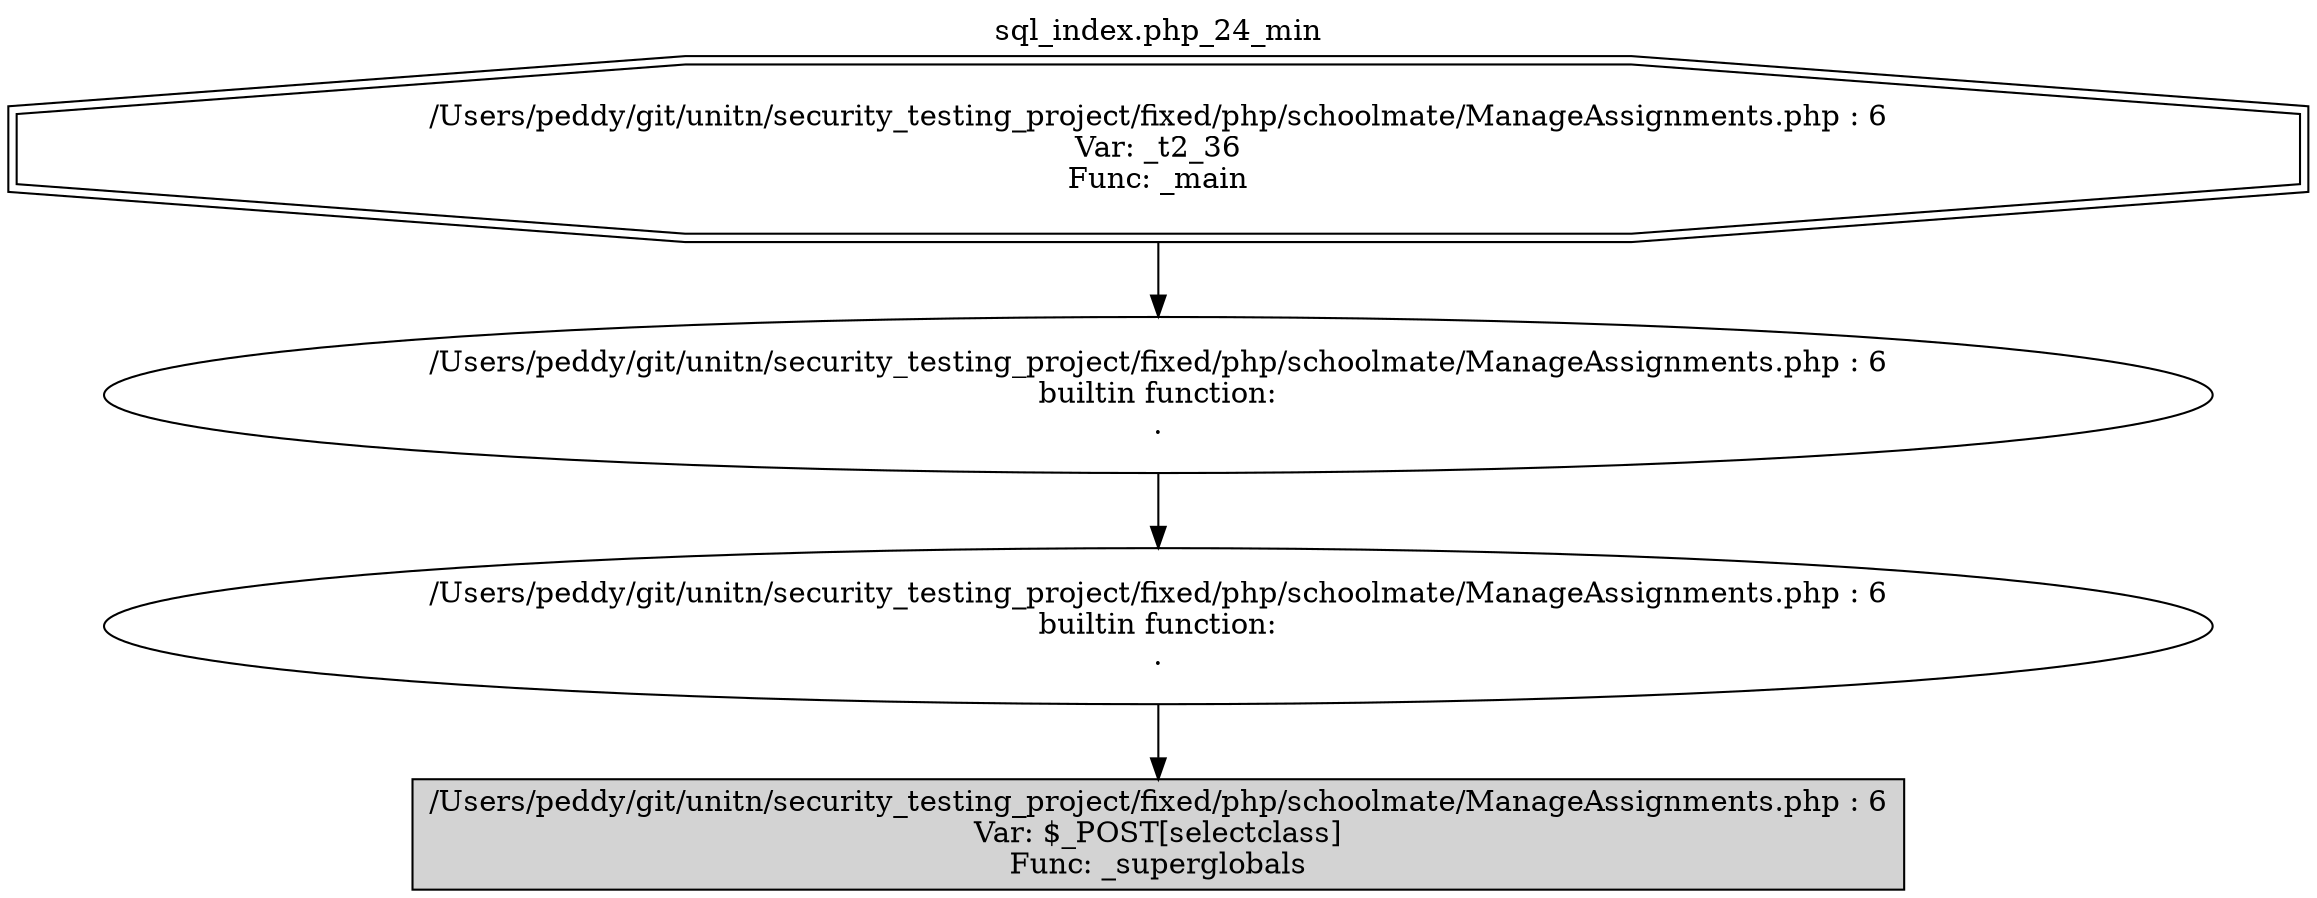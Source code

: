 digraph cfg {
  label="sql_index.php_24_min";
  labelloc=t;
  n1 [shape=doubleoctagon, label="/Users/peddy/git/unitn/security_testing_project/fixed/php/schoolmate/ManageAssignments.php : 6\nVar: _t2_36\nFunc: _main\n"];
  n2 [shape=ellipse, label="/Users/peddy/git/unitn/security_testing_project/fixed/php/schoolmate/ManageAssignments.php : 6\nbuiltin function:\n.\n"];
  n3 [shape=ellipse, label="/Users/peddy/git/unitn/security_testing_project/fixed/php/schoolmate/ManageAssignments.php : 6\nbuiltin function:\n.\n"];
  n4 [shape=box, label="/Users/peddy/git/unitn/security_testing_project/fixed/php/schoolmate/ManageAssignments.php : 6\nVar: $_POST[selectclass]\nFunc: _superglobals\n",style=filled];
  n1 -> n2;
  n2 -> n3;
  n3 -> n4;
}
